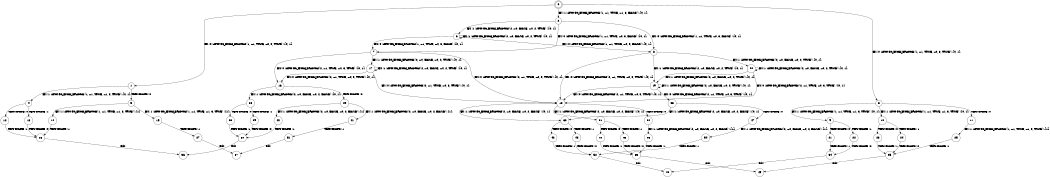 digraph BCG {
size = "7, 10.5";
center = TRUE;
node [shape = circle];
0 [peripheries = 2];
0 -> 1 [label = "EX !0 !ATOMIC_EXCH_BRANCH (1, +1, TRUE, +0, 3, TRUE) !{0, 1}"];
0 -> 2 [label = "EX !1 !ATOMIC_EXCH_BRANCH (1, +1, TRUE, +1, 3, FALSE) !{0, 1}"];
0 -> 3 [label = "EX !0 !ATOMIC_EXCH_BRANCH (1, +1, TRUE, +0, 3, TRUE) !{0, 1}"];
1 -> 4 [label = "EX !1 !ATOMIC_EXCH_BRANCH (1, +1, TRUE, +1, 3, TRUE) !{0, 1}"];
1 -> 5 [label = "TERMINATE !0"];
2 -> 6 [label = "EX !1 !ATOMIC_EXCH_BRANCH (2, +0, FALSE, +0, 2, TRUE) !{0, 1}"];
2 -> 7 [label = "EX !0 !ATOMIC_EXCH_BRANCH (1, +1, TRUE, +0, 3, FALSE) !{0, 1}"];
2 -> 8 [label = "EX !0 !ATOMIC_EXCH_BRANCH (1, +1, TRUE, +0, 3, FALSE) !{0, 1}"];
3 -> 9 [label = "EX !1 !ATOMIC_EXCH_BRANCH (1, +1, TRUE, +1, 3, TRUE) !{0, 1}"];
3 -> 10 [label = "EX !1 !ATOMIC_EXCH_BRANCH (1, +1, TRUE, +1, 3, TRUE) !{0, 1}"];
3 -> 11 [label = "TERMINATE !0"];
4 -> 12 [label = "TERMINATE !0"];
4 -> 13 [label = "TERMINATE !1"];
5 -> 14 [label = "EX !1 !ATOMIC_EXCH_BRANCH (1, +1, TRUE, +1, 3, TRUE) !{1}"];
5 -> 15 [label = "EX !1 !ATOMIC_EXCH_BRANCH (1, +1, TRUE, +1, 3, TRUE) !{1}"];
6 -> 6 [label = "EX !1 !ATOMIC_EXCH_BRANCH (2, +0, FALSE, +0, 2, TRUE) !{0, 1}"];
6 -> 7 [label = "EX !0 !ATOMIC_EXCH_BRANCH (1, +1, TRUE, +0, 3, FALSE) !{0, 1}"];
6 -> 8 [label = "EX !0 !ATOMIC_EXCH_BRANCH (1, +1, TRUE, +0, 3, FALSE) !{0, 1}"];
7 -> 16 [label = "EX !0 !ATOMIC_EXCH_BRANCH (2, +1, TRUE, +0, 3, TRUE) !{0, 1}"];
7 -> 17 [label = "EX !1 !ATOMIC_EXCH_BRANCH (2, +0, FALSE, +0, 2, TRUE) !{0, 1}"];
7 -> 18 [label = "EX !0 !ATOMIC_EXCH_BRANCH (2, +1, TRUE, +0, 3, TRUE) !{0, 1}"];
8 -> 19 [label = "EX !1 !ATOMIC_EXCH_BRANCH (2, +0, FALSE, +0, 2, TRUE) !{0, 1}"];
8 -> 18 [label = "EX !0 !ATOMIC_EXCH_BRANCH (2, +1, TRUE, +0, 3, TRUE) !{0, 1}"];
8 -> 20 [label = "EX !1 !ATOMIC_EXCH_BRANCH (2, +0, FALSE, +0, 2, TRUE) !{0, 1}"];
9 -> 21 [label = "TERMINATE !0"];
9 -> 22 [label = "TERMINATE !1"];
10 -> 23 [label = "TERMINATE !0"];
10 -> 24 [label = "TERMINATE !1"];
11 -> 25 [label = "EX !1 !ATOMIC_EXCH_BRANCH (1, +1, TRUE, +1, 3, TRUE) !{1}"];
12 -> 26 [label = "TERMINATE !1"];
13 -> 26 [label = "TERMINATE !0"];
14 -> 26 [label = "TERMINATE !1"];
15 -> 27 [label = "TERMINATE !1"];
16 -> 28 [label = "EX !1 !ATOMIC_EXCH_BRANCH (2, +0, FALSE, +0, 2, FALSE) !{0, 1}"];
16 -> 29 [label = "TERMINATE !0"];
17 -> 16 [label = "EX !0 !ATOMIC_EXCH_BRANCH (2, +1, TRUE, +0, 3, TRUE) !{0, 1}"];
17 -> 17 [label = "EX !1 !ATOMIC_EXCH_BRANCH (2, +0, FALSE, +0, 2, TRUE) !{0, 1}"];
17 -> 18 [label = "EX !0 !ATOMIC_EXCH_BRANCH (2, +1, TRUE, +0, 3, TRUE) !{0, 1}"];
18 -> 30 [label = "EX !1 !ATOMIC_EXCH_BRANCH (2, +0, FALSE, +0, 2, FALSE) !{0, 1}"];
18 -> 31 [label = "EX !1 !ATOMIC_EXCH_BRANCH (2, +0, FALSE, +0, 2, FALSE) !{0, 1}"];
18 -> 32 [label = "TERMINATE !0"];
19 -> 33 [label = "EX !0 !ATOMIC_EXCH_BRANCH (2, +1, TRUE, +0, 3, TRUE) !{0, 1}"];
19 -> 19 [label = "EX !1 !ATOMIC_EXCH_BRANCH (2, +0, FALSE, +0, 2, TRUE) !{0, 1}"];
19 -> 18 [label = "EX !0 !ATOMIC_EXCH_BRANCH (2, +1, TRUE, +0, 3, TRUE) !{0, 1}"];
20 -> 19 [label = "EX !1 !ATOMIC_EXCH_BRANCH (2, +0, FALSE, +0, 2, TRUE) !{0, 1}"];
20 -> 18 [label = "EX !0 !ATOMIC_EXCH_BRANCH (2, +1, TRUE, +0, 3, TRUE) !{0, 1}"];
20 -> 20 [label = "EX !1 !ATOMIC_EXCH_BRANCH (2, +0, FALSE, +0, 2, TRUE) !{0, 1}"];
21 -> 34 [label = "TERMINATE !1"];
22 -> 34 [label = "TERMINATE !0"];
23 -> 35 [label = "TERMINATE !1"];
24 -> 35 [label = "TERMINATE !0"];
25 -> 35 [label = "TERMINATE !1"];
26 -> 36 [label = "exit"];
27 -> 37 [label = "exit"];
28 -> 38 [label = "TERMINATE !0"];
28 -> 39 [label = "TERMINATE !1"];
29 -> 40 [label = "EX !1 !ATOMIC_EXCH_BRANCH (2, +0, FALSE, +0, 2, FALSE) !{1}"];
29 -> 41 [label = "EX !1 !ATOMIC_EXCH_BRANCH (2, +0, FALSE, +0, 2, FALSE) !{1}"];
30 -> 42 [label = "TERMINATE !0"];
30 -> 43 [label = "TERMINATE !1"];
31 -> 44 [label = "TERMINATE !0"];
31 -> 45 [label = "TERMINATE !1"];
32 -> 46 [label = "EX !1 !ATOMIC_EXCH_BRANCH (2, +0, FALSE, +0, 2, FALSE) !{1}"];
33 -> 30 [label = "EX !1 !ATOMIC_EXCH_BRANCH (2, +0, FALSE, +0, 2, FALSE) !{0, 1}"];
33 -> 47 [label = "TERMINATE !0"];
34 -> 48 [label = "exit"];
35 -> 49 [label = "exit"];
38 -> 50 [label = "TERMINATE !1"];
39 -> 50 [label = "TERMINATE !0"];
40 -> 50 [label = "TERMINATE !1"];
41 -> 51 [label = "TERMINATE !1"];
42 -> 52 [label = "TERMINATE !1"];
43 -> 52 [label = "TERMINATE !0"];
44 -> 53 [label = "TERMINATE !1"];
45 -> 53 [label = "TERMINATE !0"];
46 -> 53 [label = "TERMINATE !1"];
47 -> 54 [label = "EX !1 !ATOMIC_EXCH_BRANCH (2, +0, FALSE, +0, 2, FALSE) !{1}"];
50 -> 36 [label = "exit"];
51 -> 37 [label = "exit"];
52 -> 48 [label = "exit"];
53 -> 49 [label = "exit"];
54 -> 52 [label = "TERMINATE !1"];
}
